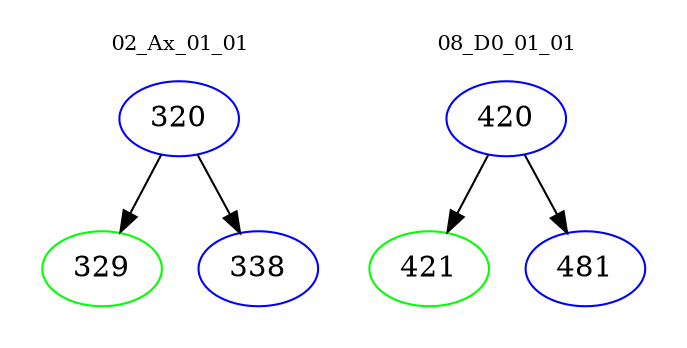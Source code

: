 digraph{
subgraph cluster_0 {
color = white
label = "02_Ax_01_01";
fontsize=10;
T0_320 [label="320", color="blue"]
T0_320 -> T0_329 [color="black"]
T0_329 [label="329", color="green"]
T0_320 -> T0_338 [color="black"]
T0_338 [label="338", color="blue"]
}
subgraph cluster_1 {
color = white
label = "08_D0_01_01";
fontsize=10;
T1_420 [label="420", color="blue"]
T1_420 -> T1_421 [color="black"]
T1_421 [label="421", color="green"]
T1_420 -> T1_481 [color="black"]
T1_481 [label="481", color="blue"]
}
}
